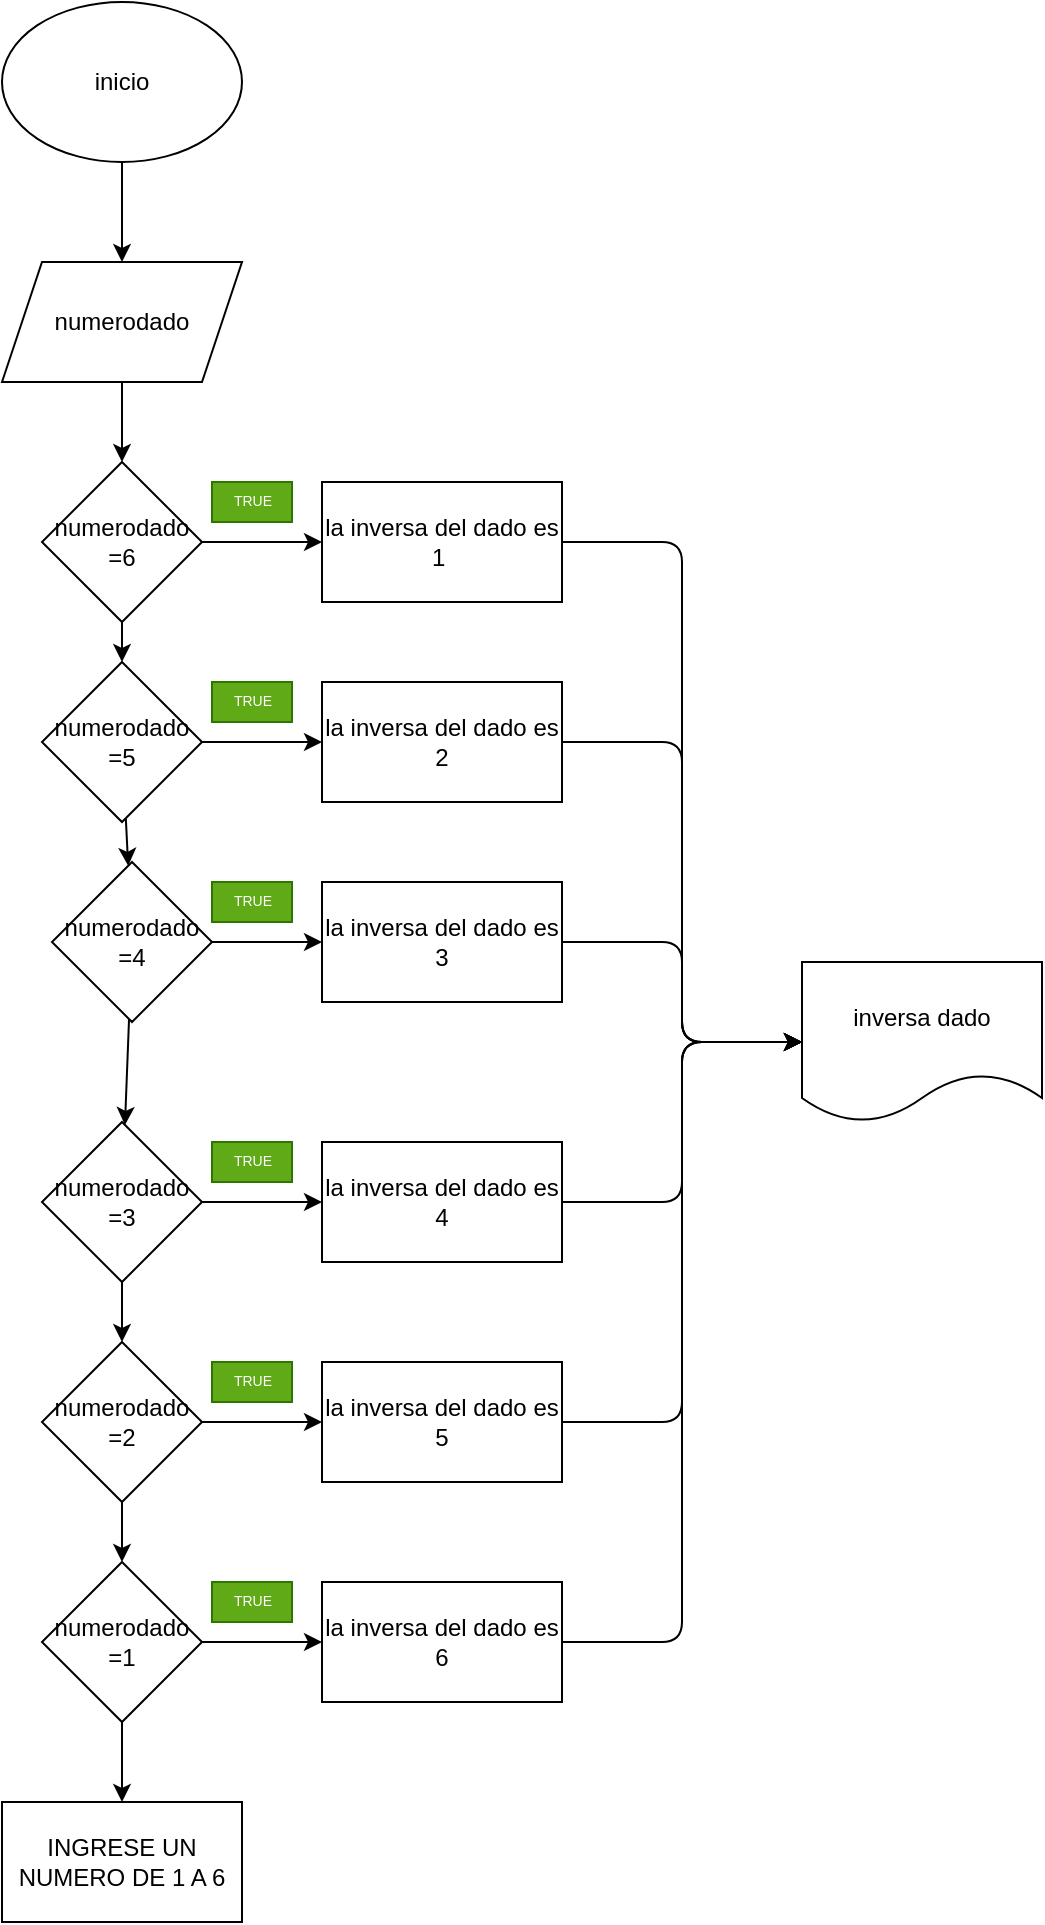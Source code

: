 <mxfile>
    <diagram id="Xhb4o3WfcJrBVJCak2sm" name="Page-1">
        <mxGraphModel dx="589" dy="470" grid="1" gridSize="10" guides="1" tooltips="1" connect="1" arrows="1" fold="1" page="1" pageScale="1" pageWidth="850" pageHeight="1100" math="0" shadow="0">
            <root>
                <mxCell id="0"/>
                <mxCell id="1" parent="0"/>
                <mxCell id="5" value="" style="edgeStyle=none;html=1;" edge="1" parent="1" source="2" target="3">
                    <mxGeometry relative="1" as="geometry"/>
                </mxCell>
                <mxCell id="2" value="inicio" style="ellipse;whiteSpace=wrap;html=1;" vertex="1" parent="1">
                    <mxGeometry x="320" y="10" width="120" height="80" as="geometry"/>
                </mxCell>
                <mxCell id="6" value="" style="edgeStyle=none;html=1;" edge="1" parent="1" source="3" target="4">
                    <mxGeometry relative="1" as="geometry"/>
                </mxCell>
                <mxCell id="3" value="numerodado" style="shape=parallelogram;perimeter=parallelogramPerimeter;whiteSpace=wrap;html=1;fixedSize=1;" vertex="1" parent="1">
                    <mxGeometry x="320" y="140" width="120" height="60" as="geometry"/>
                </mxCell>
                <mxCell id="8" value="" style="edgeStyle=none;html=1;" edge="1" parent="1" source="4" target="7">
                    <mxGeometry relative="1" as="geometry"/>
                </mxCell>
                <mxCell id="10" value="" style="edgeStyle=none;html=1;" edge="1" parent="1" source="4" target="9">
                    <mxGeometry relative="1" as="geometry">
                        <Array as="points"/>
                    </mxGeometry>
                </mxCell>
                <mxCell id="4" value="numerodado =6" style="rhombus;whiteSpace=wrap;html=1;" vertex="1" parent="1">
                    <mxGeometry x="340" y="240" width="80" height="80" as="geometry"/>
                </mxCell>
                <mxCell id="40" value="" style="edgeStyle=none;html=1;fontSize=7;entryX=0;entryY=0.5;entryDx=0;entryDy=0;" edge="1" parent="1" source="7" target="39">
                    <mxGeometry relative="1" as="geometry">
                        <Array as="points">
                            <mxPoint x="660" y="280"/>
                            <mxPoint x="660" y="530"/>
                        </Array>
                    </mxGeometry>
                </mxCell>
                <mxCell id="7" value="la inversa del dado es 1&amp;nbsp;" style="whiteSpace=wrap;html=1;" vertex="1" parent="1">
                    <mxGeometry x="480" y="250" width="120" height="60" as="geometry"/>
                </mxCell>
                <mxCell id="13" value="" style="edgeStyle=none;html=1;" edge="1" parent="1" source="9" target="12">
                    <mxGeometry relative="1" as="geometry"/>
                </mxCell>
                <mxCell id="15" value="" style="edgeStyle=none;html=1;" edge="1" parent="1" source="9" target="14">
                    <mxGeometry relative="1" as="geometry"/>
                </mxCell>
                <mxCell id="9" value="numerodado =5" style="rhombus;whiteSpace=wrap;html=1;" vertex="1" parent="1">
                    <mxGeometry x="340" y="340" width="80" height="80" as="geometry"/>
                </mxCell>
                <mxCell id="46" style="edgeStyle=none;html=1;fontSize=7;" edge="1" parent="1" source="12">
                    <mxGeometry relative="1" as="geometry">
                        <mxPoint x="720" y="530" as="targetPoint"/>
                        <Array as="points">
                            <mxPoint x="660" y="380"/>
                            <mxPoint x="660" y="530"/>
                        </Array>
                    </mxGeometry>
                </mxCell>
                <mxCell id="12" value="la inversa del dado es 2" style="rounded=0;whiteSpace=wrap;html=1;" vertex="1" parent="1">
                    <mxGeometry x="480" y="350" width="120" height="60" as="geometry"/>
                </mxCell>
                <mxCell id="17" value="" style="edgeStyle=none;html=1;" edge="1" parent="1" source="14" target="16">
                    <mxGeometry relative="1" as="geometry"/>
                </mxCell>
                <mxCell id="26" value="" style="edgeStyle=none;html=1;" edge="1" parent="1" source="14" target="22">
                    <mxGeometry relative="1" as="geometry"/>
                </mxCell>
                <mxCell id="14" value="numerodado =4" style="rhombus;whiteSpace=wrap;html=1;" vertex="1" parent="1">
                    <mxGeometry x="345" y="440" width="80" height="80" as="geometry"/>
                </mxCell>
                <mxCell id="19" value="" style="edgeStyle=none;html=1;" edge="1" parent="1" source="16" target="18">
                    <mxGeometry relative="1" as="geometry"/>
                </mxCell>
                <mxCell id="27" value="" style="edgeStyle=none;html=1;" edge="1" parent="1" source="16" target="23">
                    <mxGeometry relative="1" as="geometry"/>
                </mxCell>
                <mxCell id="16" value="numerodado =3" style="rhombus;whiteSpace=wrap;html=1;" vertex="1" parent="1">
                    <mxGeometry x="340" y="570" width="80" height="80" as="geometry"/>
                </mxCell>
                <mxCell id="21" value="" style="edgeStyle=none;html=1;" edge="1" parent="1" source="18" target="20">
                    <mxGeometry relative="1" as="geometry"/>
                </mxCell>
                <mxCell id="28" value="" style="edgeStyle=none;html=1;" edge="1" parent="1" source="18" target="24">
                    <mxGeometry relative="1" as="geometry"/>
                </mxCell>
                <mxCell id="18" value="numerodado =2" style="rhombus;whiteSpace=wrap;html=1;" vertex="1" parent="1">
                    <mxGeometry x="340" y="680" width="80" height="80" as="geometry"/>
                </mxCell>
                <mxCell id="29" value="" style="edgeStyle=none;html=1;" edge="1" parent="1" source="20" target="25">
                    <mxGeometry relative="1" as="geometry"/>
                </mxCell>
                <mxCell id="38" value="" style="edgeStyle=none;html=1;fontSize=7;" edge="1" parent="1" source="20" target="37">
                    <mxGeometry relative="1" as="geometry"/>
                </mxCell>
                <mxCell id="20" value="numerodado =1" style="rhombus;whiteSpace=wrap;html=1;" vertex="1" parent="1">
                    <mxGeometry x="340" y="790" width="80" height="80" as="geometry"/>
                </mxCell>
                <mxCell id="42" style="edgeStyle=none;html=1;entryX=0;entryY=0.5;entryDx=0;entryDy=0;fontSize=7;" edge="1" parent="1" source="22" target="39">
                    <mxGeometry relative="1" as="geometry">
                        <Array as="points">
                            <mxPoint x="660" y="480"/>
                            <mxPoint x="660" y="530"/>
                        </Array>
                    </mxGeometry>
                </mxCell>
                <mxCell id="22" value="la inversa del dado es 3" style="rounded=0;whiteSpace=wrap;html=1;" vertex="1" parent="1">
                    <mxGeometry x="480" y="450" width="120" height="60" as="geometry"/>
                </mxCell>
                <mxCell id="43" style="edgeStyle=none;html=1;entryX=0;entryY=0.5;entryDx=0;entryDy=0;fontSize=7;" edge="1" parent="1" source="23" target="39">
                    <mxGeometry relative="1" as="geometry">
                        <Array as="points">
                            <mxPoint x="660" y="610"/>
                            <mxPoint x="660" y="530"/>
                        </Array>
                    </mxGeometry>
                </mxCell>
                <mxCell id="23" value="la inversa del dado es 4" style="rounded=0;whiteSpace=wrap;html=1;" vertex="1" parent="1">
                    <mxGeometry x="480" y="580" width="120" height="60" as="geometry"/>
                </mxCell>
                <mxCell id="45" style="edgeStyle=none;html=1;exitX=1;exitY=0.5;exitDx=0;exitDy=0;entryX=0;entryY=0.5;entryDx=0;entryDy=0;fontSize=7;" edge="1" parent="1" source="24" target="39">
                    <mxGeometry relative="1" as="geometry">
                        <Array as="points">
                            <mxPoint x="660" y="720"/>
                            <mxPoint x="660" y="530"/>
                        </Array>
                    </mxGeometry>
                </mxCell>
                <mxCell id="24" value="la inversa del dado es 5" style="rounded=0;whiteSpace=wrap;html=1;" vertex="1" parent="1">
                    <mxGeometry x="480" y="690" width="120" height="60" as="geometry"/>
                </mxCell>
                <mxCell id="41" style="edgeStyle=none;html=1;fontSize=7;entryX=0;entryY=0.5;entryDx=0;entryDy=0;" edge="1" parent="1" source="25" target="39">
                    <mxGeometry relative="1" as="geometry">
                        <Array as="points">
                            <mxPoint x="660" y="830"/>
                            <mxPoint x="660" y="530"/>
                        </Array>
                    </mxGeometry>
                </mxCell>
                <mxCell id="25" value="la inversa del dado es 6" style="rounded=0;whiteSpace=wrap;html=1;" vertex="1" parent="1">
                    <mxGeometry x="480" y="800" width="120" height="60" as="geometry"/>
                </mxCell>
                <mxCell id="31" value="TRUE" style="text;html=1;align=center;verticalAlign=middle;resizable=0;points=[];autosize=1;strokeColor=#2D7600;fillColor=#60a917;fontColor=#ffffff;fontSize=7;" vertex="1" parent="1">
                    <mxGeometry x="425" y="250" width="40" height="20" as="geometry"/>
                </mxCell>
                <mxCell id="32" value="TRUE" style="text;html=1;align=center;verticalAlign=middle;resizable=0;points=[];autosize=1;strokeColor=#2D7600;fillColor=#60a917;fontColor=#ffffff;fontSize=7;" vertex="1" parent="1">
                    <mxGeometry x="425" y="350" width="40" height="20" as="geometry"/>
                </mxCell>
                <mxCell id="33" value="TRUE" style="text;html=1;align=center;verticalAlign=middle;resizable=0;points=[];autosize=1;strokeColor=#2D7600;fillColor=#60a917;fontColor=#ffffff;fontSize=7;" vertex="1" parent="1">
                    <mxGeometry x="425" y="450" width="40" height="20" as="geometry"/>
                </mxCell>
                <mxCell id="34" value="TRUE" style="text;html=1;align=center;verticalAlign=middle;resizable=0;points=[];autosize=1;strokeColor=#2D7600;fillColor=#60a917;fontColor=#ffffff;fontSize=7;" vertex="1" parent="1">
                    <mxGeometry x="425" y="580" width="40" height="20" as="geometry"/>
                </mxCell>
                <mxCell id="35" value="TRUE" style="text;html=1;align=center;verticalAlign=middle;resizable=0;points=[];autosize=1;strokeColor=#2D7600;fillColor=#60a917;fontColor=#ffffff;fontSize=7;" vertex="1" parent="1">
                    <mxGeometry x="425" y="690" width="40" height="20" as="geometry"/>
                </mxCell>
                <mxCell id="36" value="TRUE" style="text;html=1;align=center;verticalAlign=middle;resizable=0;points=[];autosize=1;strokeColor=#2D7600;fillColor=#60a917;fontColor=#ffffff;fontSize=7;" vertex="1" parent="1">
                    <mxGeometry x="425" y="800" width="40" height="20" as="geometry"/>
                </mxCell>
                <mxCell id="37" value="INGRESE UN NUMERO DE 1 A 6" style="whiteSpace=wrap;html=1;" vertex="1" parent="1">
                    <mxGeometry x="320" y="910" width="120" height="60" as="geometry"/>
                </mxCell>
                <mxCell id="39" value="inversa dado" style="shape=document;whiteSpace=wrap;html=1;boundedLbl=1;" vertex="1" parent="1">
                    <mxGeometry x="720" y="490" width="120" height="80" as="geometry"/>
                </mxCell>
            </root>
        </mxGraphModel>
    </diagram>
</mxfile>